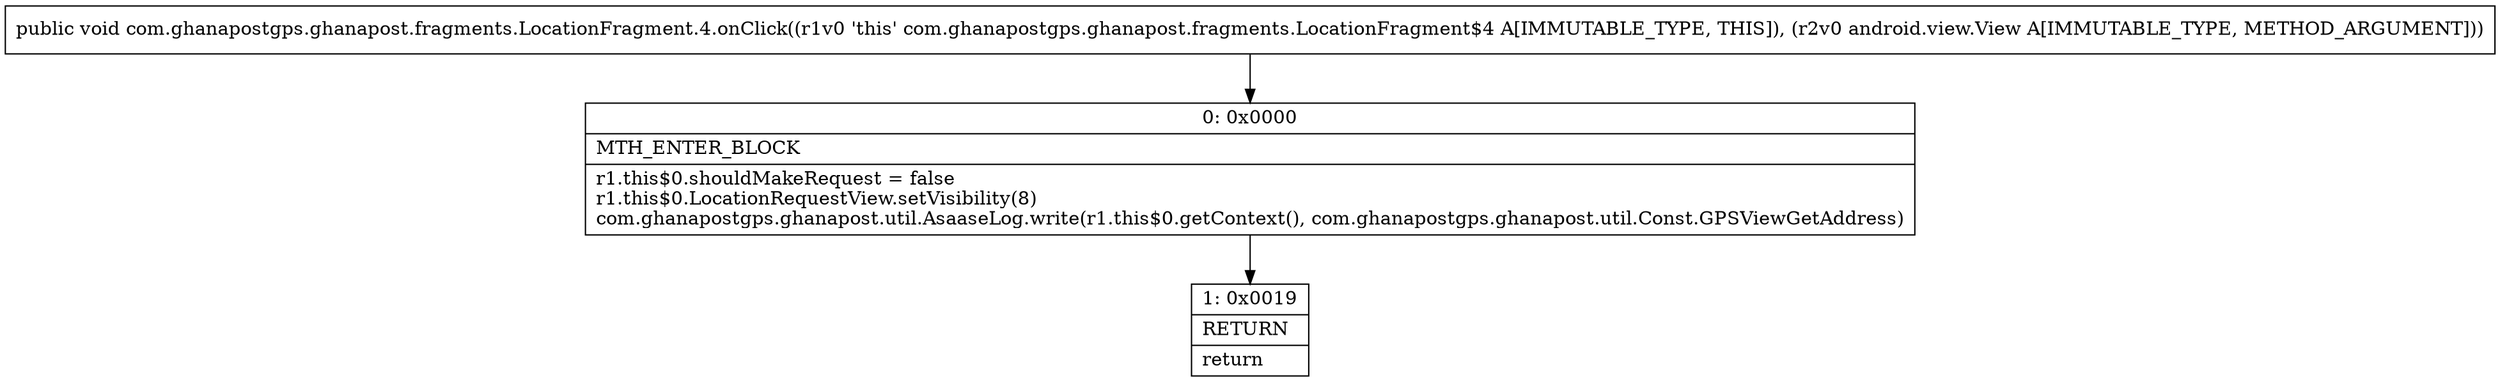 digraph "CFG forcom.ghanapostgps.ghanapost.fragments.LocationFragment.4.onClick(Landroid\/view\/View;)V" {
Node_0 [shape=record,label="{0\:\ 0x0000|MTH_ENTER_BLOCK\l|r1.this$0.shouldMakeRequest = false\lr1.this$0.LocationRequestView.setVisibility(8)\lcom.ghanapostgps.ghanapost.util.AsaaseLog.write(r1.this$0.getContext(), com.ghanapostgps.ghanapost.util.Const.GPSViewGetAddress)\l}"];
Node_1 [shape=record,label="{1\:\ 0x0019|RETURN\l|return\l}"];
MethodNode[shape=record,label="{public void com.ghanapostgps.ghanapost.fragments.LocationFragment.4.onClick((r1v0 'this' com.ghanapostgps.ghanapost.fragments.LocationFragment$4 A[IMMUTABLE_TYPE, THIS]), (r2v0 android.view.View A[IMMUTABLE_TYPE, METHOD_ARGUMENT])) }"];
MethodNode -> Node_0;
Node_0 -> Node_1;
}


